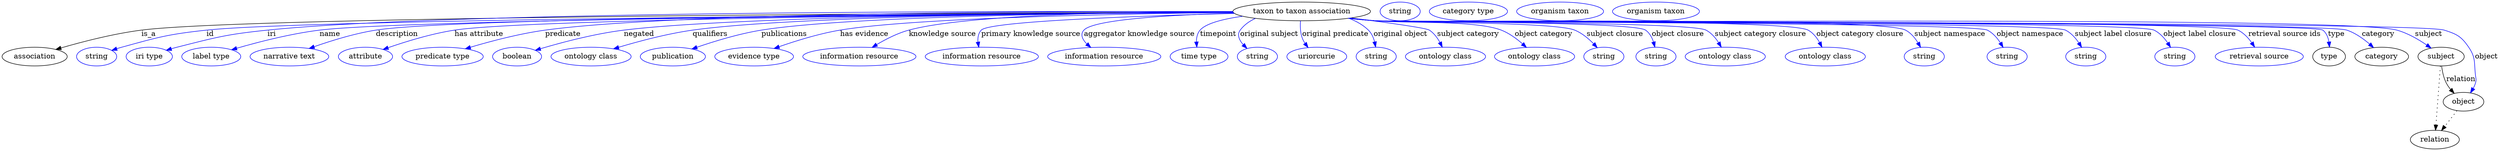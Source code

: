 digraph {
	graph [bb="0,0,4788.4,283"];
	node [label="\N"];
	"taxon to taxon association"	[height=0.5,
		label="taxon to taxon association",
		pos="2492.4,265",
		width=3.665];
	association	[height=0.5,
		pos="62.394,178",
		width=1.7332];
	"taxon to taxon association" -> association	[label=is_a,
		lp="281.39,221.5",
		pos="e,103.12,191.79 2360.8,263.64 1914.4,262.2 474.2,255.51 267.39,229 213.85,222.14 154.03,206.61 112.9,194.67"];
	id	[color=blue,
		height=0.5,
		label=string,
		pos="181.39,178",
		width=1.0652];
	"taxon to taxon association" -> id	[color=blue,
		label=id,
		lp="398.39,221.5",
		pos="e,210.38,190 2360.7,263.22 1931,260.47 585.98,250.26 391.39,229 318.35,221.02 300.2,215.65 229.39,196 226.29,195.14 223.09,194.17 \
219.89,193.16",
		style=solid];
	iri	[color=blue,
		height=0.5,
		label="iri type",
		pos="282.39,178",
		width=1.2277];
	"taxon to taxon association" -> iri	[color=blue,
		label=iri,
		lp="515.39,221.5",
		pos="e,315.29,190.23 2361.2,263 1948,259.65 690.32,248.02 507.39,229 429.97,220.95 410.81,215.26 335.39,196 332.02,195.14 328.54,194.18 \
325.05,193.17",
		style=solid];
	name	[color=blue,
		height=0.5,
		label="label type",
		pos="401.39,178",
		width=1.5707];
	"taxon to taxon association" -> name	[color=blue,
		label=name,
		lp="627.39,221.5",
		pos="e,440.01,191.15 2360.8,263.18 1961.4,260.46 779.67,250.65 607.39,229 552.58,222.11 491.21,206.11 449.83,194.05",
		style=solid];
	description	[color=blue,
		height=0.5,
		label="narrative text",
		pos="551.39,178",
		width=2.0943];
	"taxon to taxon association" -> description	[color=blue,
		label=description,
		lp="755.89,221.5",
		pos="e,588.8,193.65 2360.9,263.5 1977.1,261.76 876,254.56 715.39,229 675.03,222.58 630.79,208.66 598.44,197.14",
		style=solid];
	"has attribute"	[color=blue,
		height=0.5,
		label=attribute,
		pos="696.39,178",
		width=1.4443];
	"taxon to taxon association" -> "has attribute"	[color=blue,
		label="has attribute",
		lp="913.39,221.5",
		pos="e,729.98,191.75 2360.9,263.17 2000.1,260.59 1011.9,251.56 866.39,229 822.26,222.16 773.51,207 739.58,195.15",
		style=solid];
	predicate	[color=blue,
		height=0.5,
		label="predicate type",
		pos="844.39,178",
		width=2.1665];
	"taxon to taxon association" -> predicate	[color=blue,
		label=predicate,
		lp="1074.4,221.5",
		pos="e,887.81,193.09 2360.4,264.62 2052.3,265.46 1292.9,263.8 1040.4,229 991.17,222.22 936.47,207.65 897.4,195.99",
		style=solid];
	negated	[color=blue,
		height=0.5,
		label=boolean,
		pos="987.39,178",
		width=1.2999];
	"taxon to taxon association" -> negated	[color=blue,
		label=negated,
		lp="1220.4,221.5",
		pos="e,1022.3,190.23 2360.8,263.65 2076.9,262.38 1414.5,256.46 1191.4,229 1135.6,222.13 1072.9,205.38 1032,193.16",
		style=solid];
	qualifiers	[color=blue,
		height=0.5,
		label="ontology class",
		pos="1128.4,178",
		width=2.1304];
	"taxon to taxon association" -> qualifiers	[color=blue,
		label=qualifiers,
		lp="1356.9,221.5",
		pos="e,1171.6,193.02 2360.6,263.72 2098.4,262.55 1520,256.8 1323.4,229 1274.6,222.11 1220.5,207.65 1181.6,196.05",
		style=solid];
	publications	[color=blue,
		height=0.5,
		label=publication,
		pos="1285.4,178",
		width=1.7332];
	"taxon to taxon association" -> publications	[color=blue,
		label=publications,
		lp="1499.4,221.5",
		pos="e,1321.9,192.66 2360.5,263.68 2121.5,262.42 1625.7,256.46 1455.4,229 1412.5,222.09 1365.3,207.61 1331.5,196.01",
		style=solid];
	"has evidence"	[color=blue,
		height=0.5,
		label="evidence type",
		pos="1441.4,178",
		width=2.0943];
	"taxon to taxon association" -> "has evidence"	[color=blue,
		label="has evidence",
		lp="1652.9,221.5",
		pos="e,1479.4,193.55 2361.1,262.91 2150.8,260.47 1747.5,252.76 1606.4,229 1566,222.2 1521.6,208.38 1489.1,196.99",
		style=solid];
	"knowledge source"	[color=blue,
		height=0.5,
		label="information resource",
		pos="1643.4,178",
		width=3.015];
	"taxon to taxon association" -> "knowledge source"	[color=blue,
		label="knowledge source",
		lp="1802.9,221.5",
		pos="e,1667.9,195.78 2360.3,264.76 2176,264.63 1851.7,259.81 1738.4,229 1716.6,223.09 1694.2,211.61 1676.7,201.13",
		style=solid];
	"primary knowledge source"	[color=blue,
		height=0.5,
		label="information resource",
		pos="1878.4,178",
		width=3.015];
	"taxon to taxon association" -> "primary knowledge source"	[color=blue,
		label="primary knowledge source",
		lp="1972.4,221.5",
		pos="e,1872.6,196 2363.4,261.13 2188,256.58 1893.8,246.39 1877.4,229 1871.6,222.9 1870.4,214.27 1871,205.9",
		style=solid];
	"aggregator knowledge source"	[color=blue,
		height=0.5,
		label="information resource",
		pos="2113.4,178",
		width=3.015];
	"taxon to taxon association" -> "aggregator knowledge source"	[color=blue,
		label="aggregator knowledge source",
		lp="2180.9,221.5",
		pos="e,2087.6,195.53 2362.4,261.8 2247.1,258.46 2093.8,250.07 2074.4,229 2066.7,220.62 2071.6,210.86 2080.1,202.2",
		style=solid];
	timepoint	[color=blue,
		height=0.5,
		label="time type",
		pos="2295.4,178",
		width=1.5346];
	"taxon to taxon association" -> timepoint	[color=blue,
		label=timepoint,
		lp="2332.4,221.5",
		pos="e,2291.1,196.26 2379.2,255.75 2342.9,250.63 2309,242.36 2297.4,229 2292,222.83 2290.3,214.43 2290.3,206.27",
		style=solid];
	"original subject"	[color=blue,
		height=0.5,
		label=string,
		pos="2407.4,178",
		width=1.0652];
	"taxon to taxon association" -> "original subject"	[color=blue,
		label="original subject",
		lp="2430.4,221.5",
		pos="e,2387.4,193.75 2403.7,251.67 2392.3,246.41 2381.9,239.1 2374.4,229 2367.7,220.01 2372.5,209.73 2380.3,200.83",
		style=solid];
	"original predicate"	[color=blue,
		height=0.5,
		label=uriorcurie,
		pos="2521.4,178",
		width=1.5887];
	"taxon to taxon association" -> "original predicate"	[color=blue,
		label="original predicate",
		lp="2556.9,221.5",
		pos="e,2504.6,195.4 2490.1,246.84 2489.4,236.95 2489.6,224.45 2493.4,214 2494.7,210.42 2496.5,206.94 2498.6,203.64",
		style=solid];
	"original object"	[color=blue,
		height=0.5,
		label=string,
		pos="2635.4,178",
		width=1.0652];
	"taxon to taxon association" -> "original object"	[color=blue,
		label="original object",
		lp="2681.9,221.5",
		pos="e,2634.3,196.46 2582.6,251.85 2596.6,246.63 2609.8,239.3 2620.4,229 2626.5,223.04 2630.2,214.69 2632.3,206.52",
		style=solid];
	"subject category"	[color=blue,
		height=0.5,
		label="ontology class",
		pos="2768.4,178",
		width=2.1304];
	"taxon to taxon association" -> "subject category"	[color=blue,
		label="subject category",
		lp="2811.9,221.5",
		pos="e,2762.2,196.16 2587,252.37 2653.1,243.92 2730.9,233.26 2737.4,229 2746.2,223.28 2752.9,214.13 2757.8,205.22",
		style=solid];
	"object category"	[color=blue,
		height=0.5,
		label="ontology class",
		pos="2939.4,178",
		width=2.1304];
	"taxon to taxon association" -> "object category"	[color=blue,
		label="object category",
		lp="2956.9,221.5",
		pos="e,2923.7,195.62 2585.2,252.19 2601.3,250.33 2617.8,248.52 2633.4,247 2687.1,241.77 2825.1,248.44 2875.4,229 2890.4,223.19 2904.8,\
212.61 2916.1,202.67",
		style=solid];
	"subject closure"	[color=blue,
		height=0.5,
		label=string,
		pos="3072.4,178",
		width=1.0652];
	"taxon to taxon association" -> "subject closure"	[color=blue,
		label="subject closure",
		lp="3093.9,221.5",
		pos="e,3059.6,195.26 2584.1,251.96 2600.5,250.09 2617.4,248.34 2633.4,247 2675.8,243.45 2977,245.11 3016.4,229 3030.2,223.34 3042.9,212.71 \
3052.7,202.7",
		style=solid];
	"object closure"	[color=blue,
		height=0.5,
		label=string,
		pos="3172.4,178",
		width=1.0652];
	"taxon to taxon association" -> "object closure"	[color=blue,
		label="object closure",
		lp="3214.4,221.5",
		pos="e,3170.3,196.35 2583.3,251.88 2599.9,250 2617.2,248.26 2633.4,247 2662.2,244.77 3128.8,245.59 3152.4,229 3160.1,223.61 3164.8,214.77 \
3167.7,206.02",
		style=solid];
	"subject category closure"	[color=blue,
		height=0.5,
		label="ontology class",
		pos="3305.4,178",
		width=2.1304];
	"taxon to taxon association" -> "subject category closure"	[color=blue,
		label="subject category closure",
		lp="3372.9,221.5",
		pos="e,3297.7,196.19 2582.9,251.84 2599.7,249.95 2617,248.21 2633.4,247 2668.6,244.39 3237.1,245.33 3268.4,229 3278.6,223.7 3286.6,214.2 \
3292.6,204.9",
		style=solid];
	"object category closure"	[color=blue,
		height=0.5,
		label="ontology class",
		pos="3497.4,178",
		width=2.1304];
	"taxon to taxon association" -> "object category closure"	[color=blue,
		label="object category closure",
		lp="3563.9,221.5",
		pos="e,3491.1,196.16 2582.5,251.8 2599.4,249.89 2616.9,248.17 2633.4,247 2679.5,243.73 3424,251.32 3464.4,229 3474,223.72 3481.2,214.36 \
3486.5,205.16",
		style=solid];
	"subject namespace"	[color=blue,
		height=0.5,
		label=string,
		pos="3687.4,178",
		width=1.0652];
	"taxon to taxon association" -> "subject namespace"	[color=blue,
		label="subject namespace",
		lp="3736.4,221.5",
		pos="e,3680.3,195.72 2582.1,251.78 2599.1,249.87 2616.8,248.14 2633.4,247 2689.8,243.11 3601.3,255.23 3651.4,229 3661.6,223.66 3669.6,\
213.98 3675.4,204.54",
		style=solid];
	"object namespace"	[color=blue,
		height=0.5,
		label=string,
		pos="3846.4,178",
		width=1.0652];
	"taxon to taxon association" -> "object namespace"	[color=blue,
		label="object namespace",
		lp="3890.4,221.5",
		pos="e,3838.7,195.76 2582.1,251.75 2599.1,249.84 2616.8,248.13 2633.4,247 2666,244.79 3779.3,243.73 3808.4,229 3818.9,223.71 3827.2,214.03 \
3833.4,204.59",
		style=solid];
	"subject label closure"	[color=blue,
		height=0.5,
		label=string,
		pos="3997.4,178",
		width=1.0652];
	"taxon to taxon association" -> "subject label closure"	[color=blue,
		label="subject label closure",
		lp="4050.4,221.5",
		pos="e,3989.4,195.78 2582.1,251.73 2599.1,249.82 2616.8,248.11 2633.4,247 2670.1,244.54 3925.4,245.37 3958.4,229 3969.1,223.68 3977.8,\
213.86 3984.2,204.32",
		style=solid];
	"object label closure"	[color=blue,
		height=0.5,
		label=string,
		pos="4168.4,178",
		width=1.0652];
	"taxon to taxon association" -> "object label closure"	[color=blue,
		label="object label closure",
		lp="4215.9,221.5",
		pos="e,4160.1,195.8 2581.8,251.75 2598.9,249.82 2616.7,248.11 2633.4,247 2674.8,244.26 4091.1,247.22 4128.4,229 4139.3,223.7 4148.1,213.88 \
4154.7,204.34",
		style=solid];
	"retrieval source ids"	[color=blue,
		height=0.5,
		label="retrieval source",
		pos="4330.4,178",
		width=2.347];
	"taxon to taxon association" -> "retrieval source ids"	[color=blue,
		label="retrieval source ids",
		lp="4378.9,221.5",
		pos="e,4321.5,196.31 2581.8,251.73 2598.9,249.81 2616.7,248.1 2633.4,247 2679.3,243.99 4247.9,248.9 4289.4,229 4300.2,223.79 4309.2,214.18 \
4315.9,204.77",
		style=solid];
	type	[height=0.5,
		pos="4464.4,178",
		width=0.86659];
	"taxon to taxon association" -> type	[color=blue,
		label=type,
		lp="4478.4,221.5",
		pos="e,4465.2,196.18 2581.8,251.72 2598.9,249.8 2616.7,248.09 2633.4,247 2658.6,245.36 4432.6,244.74 4452.4,229 4459.2,223.54 4462.6,\
214.93 4464.1,206.37",
		style=solid];
	category	[height=0.5,
		pos="4565.4,178",
		width=1.4263];
	"taxon to taxon association" -> category	[color=blue,
		label=category,
		lp="4558.9,221.5",
		pos="e,4549.8,195.25 2581.8,251.72 2598.9,249.79 2616.7,248.09 2633.4,247 2685.1,243.64 4449.3,245.56 4498.4,229 4514.6,223.53 4530.1,\
212.51 4542.1,202.2",
		style=solid];
	subject	[height=0.5,
		pos="4679.4,178",
		width=1.2277];
	"taxon to taxon association" -> subject	[color=blue,
		label=subject,
		lp="4655.4,221.5",
		pos="e,4660.1,194.33 2581.8,251.71 2598.9,249.79 2616.7,248.08 2633.4,247 2742.1,239.97 4489.4,258.11 4594.4,229 4615.1,223.25 4636,211.09 \
4651.9,200.2",
		style=solid];
	object	[height=0.5,
		pos="4722.4,91",
		width=1.0832];
	"taxon to taxon association" -> object	[color=blue,
		label=object,
		lp="4766.4,178",
		pos="e,4735.8,108.09 2581.8,251.71 2598.9,249.78 2616.7,248.08 2633.4,247 2690.3,243.33 4631.1,246.41 4685.4,229 4709.7,221.2 4718,217.1 \
4732.4,196 4746.3,175.59 4742.5,166.51 4745.4,142 4746.2,135.38 4747.3,133.39 4745.4,127 4744.4,123.55 4742.9,120.13 4741.1,116.85",
		style=solid];
	association_type	[color=blue,
		height=0.5,
		label=string,
		pos="2680.4,265",
		width=1.0652];
	association_category	[color=blue,
		height=0.5,
		label="category type",
		pos="2811.4,265",
		width=2.0762];
	subject -> object	[label=relation,
		lp="4717.4,134.5",
		pos="e,4704.5,107.23 4680.5,159.55 4681.7,149.57 4684.2,137.07 4689.4,127 4691.6,122.68 4694.5,118.52 4697.7,114.66"];
	relation	[height=0.5,
		pos="4667.4,18",
		width=1.2999];
	subject -> relation	[pos="e,4668.7,36.188 4678.1,159.79 4676,132.48 4672,78.994 4669.5,46.38",
		style=dotted];
	"taxon to taxon association_subject"	[color=blue,
		height=0.5,
		label="organism taxon",
		pos="2987.4,265",
		width=2.3109];
	object -> relation	[pos="e,4680.2,35.54 4709.9,73.889 4703,64.939 4694.2,53.617 4686.4,43.584",
		style=dotted];
	"taxon to taxon association_object"	[color=blue,
		height=0.5,
		label="organism taxon",
		pos="3171.4,265",
		width=2.3109];
}
